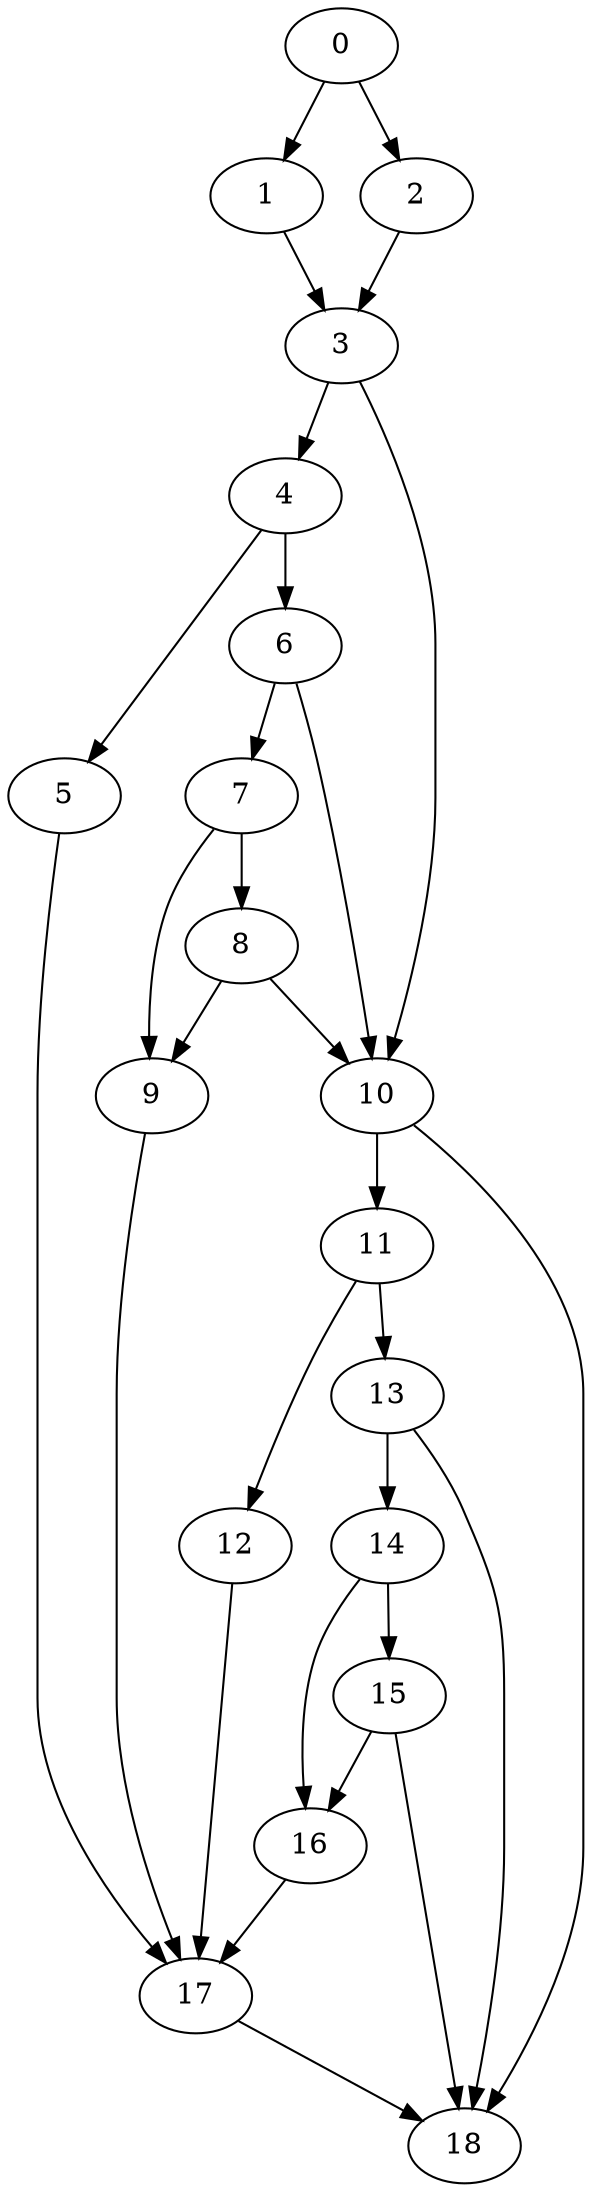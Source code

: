 digraph {
	0
	1
	2
	3
	4
	5
	6
	7
	8
	9
	10
	11
	12
	13
	14
	15
	16
	17
	18
	7 -> 8
	8 -> 9
	7 -> 9
	10 -> 11
	0 -> 1
	4 -> 6
	6 -> 7
	11 -> 13
	5 -> 17
	9 -> 17
	12 -> 17
	16 -> 17
	10 -> 18
	13 -> 18
	15 -> 18
	17 -> 18
	2 -> 3
	1 -> 3
	3 -> 4
	4 -> 5
	13 -> 14
	14 -> 16
	15 -> 16
	0 -> 2
	3 -> 10
	6 -> 10
	8 -> 10
	11 -> 12
	14 -> 15
}
